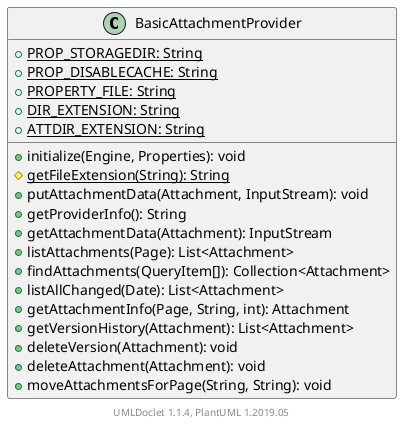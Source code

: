 @startuml

    class BasicAttachmentProvider [[BasicAttachmentProvider.html]] {
        {static} +PROP_STORAGEDIR: String
        {static} +PROP_DISABLECACHE: String
        {static} +PROPERTY_FILE: String
        {static} +DIR_EXTENSION: String
        {static} +ATTDIR_EXTENSION: String
        +initialize(Engine, Properties): void
        {static} #getFileExtension(String): String
        +putAttachmentData(Attachment, InputStream): void
        +getProviderInfo(): String
        +getAttachmentData(Attachment): InputStream
        +listAttachments(Page): List<Attachment>
        +findAttachments(QueryItem[]): Collection<Attachment>
        +listAllChanged(Date): List<Attachment>
        +getAttachmentInfo(Page, String, int): Attachment
        +getVersionHistory(Attachment): List<Attachment>
        +deleteVersion(Attachment): void
        +deleteAttachment(Attachment): void
        +moveAttachmentsForPage(String, String): void
    }


    center footer UMLDoclet 1.1.4, PlantUML 1.2019.05
@enduml
